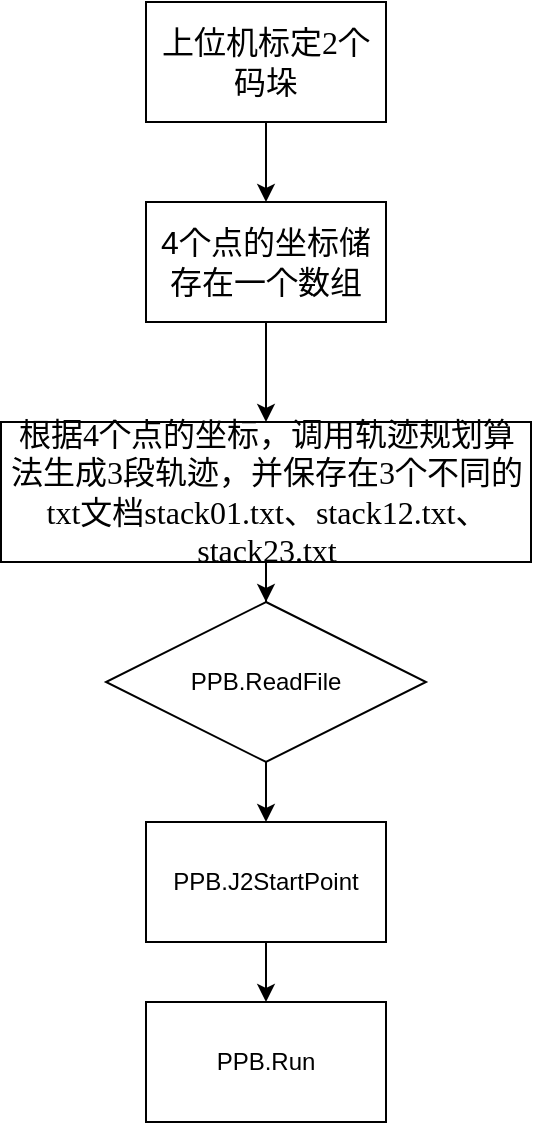 <mxfile version="18.1.1" type="github">
  <diagram id="WXNsPVBCAV0WKDdDtreC" name="Page-1">
    <mxGraphModel dx="1038" dy="585" grid="1" gridSize="10" guides="1" tooltips="1" connect="1" arrows="1" fold="1" page="1" pageScale="1" pageWidth="827" pageHeight="1169" math="0" shadow="0">
      <root>
        <mxCell id="0" />
        <mxCell id="1" parent="0" />
        <mxCell id="yqJR-jZOG5_7ClnB0Bpq-4" value="" style="edgeStyle=orthogonalEdgeStyle;rounded=0;orthogonalLoop=1;jettySize=auto;html=1;" edge="1" parent="1" source="yqJR-jZOG5_7ClnB0Bpq-1" target="yqJR-jZOG5_7ClnB0Bpq-3">
          <mxGeometry relative="1" as="geometry" />
        </mxCell>
        <mxCell id="yqJR-jZOG5_7ClnB0Bpq-1" value="&lt;span style=&quot;font-size:12.0pt;font-family:等线;&lt;br/&gt;mso-ascii-theme-font:minor-latin;mso-fareast-theme-font:minor-fareast;&lt;br/&gt;mso-hansi-theme-font:minor-latin;mso-bidi-font-family:&amp;quot;Times New Roman&amp;quot;;&lt;br/&gt;mso-bidi-theme-font:minor-bidi;mso-font-kerning:1.0pt;mso-ansi-language:EN-US;&lt;br/&gt;mso-fareast-language:ZH-CN;mso-bidi-language:AR-SA;mso-bidi-font-style:italic&quot;&gt;上位机标定&lt;span lang=&quot;EN-US&quot;&gt;2&lt;/span&gt;个码垛&lt;/span&gt;" style="rounded=0;whiteSpace=wrap;html=1;" vertex="1" parent="1">
          <mxGeometry x="320" y="10" width="120" height="60" as="geometry" />
        </mxCell>
        <mxCell id="yqJR-jZOG5_7ClnB0Bpq-9" value="" style="edgeStyle=orthogonalEdgeStyle;rounded=0;orthogonalLoop=1;jettySize=auto;html=1;" edge="1" parent="1" source="yqJR-jZOG5_7ClnB0Bpq-2" target="yqJR-jZOG5_7ClnB0Bpq-6">
          <mxGeometry relative="1" as="geometry" />
        </mxCell>
        <mxCell id="yqJR-jZOG5_7ClnB0Bpq-2" value="&lt;span style=&quot;font-size:12.0pt;font-family:等线;&lt;br/&gt;mso-ascii-theme-font:minor-latin;mso-fareast-theme-font:minor-fareast;&lt;br/&gt;mso-hansi-theme-font:minor-latin;mso-bidi-font-family:&amp;quot;Times New Roman&amp;quot;;&lt;br/&gt;mso-bidi-theme-font:minor-bidi;mso-font-kerning:1.0pt;mso-ansi-language:EN-US;&lt;br/&gt;mso-fareast-language:ZH-CN;mso-bidi-language:AR-SA;mso-bidi-font-style:italic&quot;&gt;根据&lt;span lang=&quot;EN-US&quot;&gt;4&lt;/span&gt;个点的坐标，调用轨迹规划算法生成&lt;span lang=&quot;EN-US&quot;&gt;3&lt;/span&gt;段轨迹，并保存在&lt;span lang=&quot;EN-US&quot;&gt;3&lt;/span&gt;个不同的&lt;span lang=&quot;EN-US&quot;&gt;txt&lt;/span&gt;文档&lt;span lang=&quot;EN-US&quot;&gt;stack01.txt&lt;/span&gt;、&lt;span lang=&quot;EN-US&quot;&gt;stack12.txt&lt;/span&gt;、&lt;span lang=&quot;EN-US&quot;&gt;stack23.txt&lt;/span&gt;&lt;/span&gt;" style="rounded=0;whiteSpace=wrap;html=1;" vertex="1" parent="1">
          <mxGeometry x="247.5" y="220" width="265" height="70" as="geometry" />
        </mxCell>
        <mxCell id="yqJR-jZOG5_7ClnB0Bpq-5" value="" style="edgeStyle=orthogonalEdgeStyle;rounded=0;orthogonalLoop=1;jettySize=auto;html=1;" edge="1" parent="1" source="yqJR-jZOG5_7ClnB0Bpq-3" target="yqJR-jZOG5_7ClnB0Bpq-2">
          <mxGeometry relative="1" as="geometry" />
        </mxCell>
        <mxCell id="yqJR-jZOG5_7ClnB0Bpq-3" value="&lt;span style=&quot;font-size:12.0pt;font-family:&lt;br/&gt;等线;mso-ascii-theme-font:minor-latin;mso-fareast-theme-font:minor-fareast;&lt;br/&gt;mso-hansi-theme-font:minor-latin;mso-bidi-font-family:&amp;quot;Times New Roman&amp;quot;;&lt;br/&gt;mso-bidi-theme-font:minor-bidi;mso-font-kerning:1.0pt;mso-ansi-language:EN-US;&lt;br/&gt;mso-fareast-language:ZH-CN;mso-bidi-language:AR-SA;mso-bidi-font-style:italic&quot; lang=&quot;EN-US&quot;&gt;4&lt;/span&gt;&lt;span style=&quot;font-size:12.0pt;font-family:等线;mso-ascii-theme-font:minor-latin;&lt;br/&gt;mso-fareast-theme-font:minor-fareast;mso-hansi-theme-font:minor-latin;&lt;br/&gt;mso-bidi-font-family:&amp;quot;Times New Roman&amp;quot;;mso-bidi-theme-font:minor-bidi;&lt;br/&gt;mso-font-kerning:1.0pt;mso-ansi-language:EN-US;mso-fareast-language:ZH-CN;&lt;br/&gt;mso-bidi-language:AR-SA;mso-bidi-font-style:italic&quot;&gt;个点的坐标储存在一个数组&lt;/span&gt;" style="rounded=0;whiteSpace=wrap;html=1;" vertex="1" parent="1">
          <mxGeometry x="320" y="110" width="120" height="60" as="geometry" />
        </mxCell>
        <mxCell id="yqJR-jZOG5_7ClnB0Bpq-8" value="" style="edgeStyle=orthogonalEdgeStyle;rounded=0;orthogonalLoop=1;jettySize=auto;html=1;" edge="1" parent="1" source="yqJR-jZOG5_7ClnB0Bpq-6">
          <mxGeometry relative="1" as="geometry">
            <mxPoint x="380" y="420" as="targetPoint" />
          </mxGeometry>
        </mxCell>
        <mxCell id="yqJR-jZOG5_7ClnB0Bpq-6" value="PPB.ReadFile" style="rhombus;whiteSpace=wrap;html=1;" vertex="1" parent="1">
          <mxGeometry x="300" y="310" width="160" height="80" as="geometry" />
        </mxCell>
        <mxCell id="yqJR-jZOG5_7ClnB0Bpq-13" value="" style="edgeStyle=orthogonalEdgeStyle;rounded=0;orthogonalLoop=1;jettySize=auto;html=1;fontColor=#000000;" edge="1" parent="1" source="yqJR-jZOG5_7ClnB0Bpq-11" target="yqJR-jZOG5_7ClnB0Bpq-12">
          <mxGeometry relative="1" as="geometry" />
        </mxCell>
        <mxCell id="yqJR-jZOG5_7ClnB0Bpq-11" value="PPB.J2StartPoint" style="rounded=0;whiteSpace=wrap;html=1;" vertex="1" parent="1">
          <mxGeometry x="320" y="420" width="120" height="60" as="geometry" />
        </mxCell>
        <mxCell id="yqJR-jZOG5_7ClnB0Bpq-12" value="PPB.Run" style="rounded=0;whiteSpace=wrap;html=1;" vertex="1" parent="1">
          <mxGeometry x="320" y="510" width="120" height="60" as="geometry" />
        </mxCell>
      </root>
    </mxGraphModel>
  </diagram>
</mxfile>
